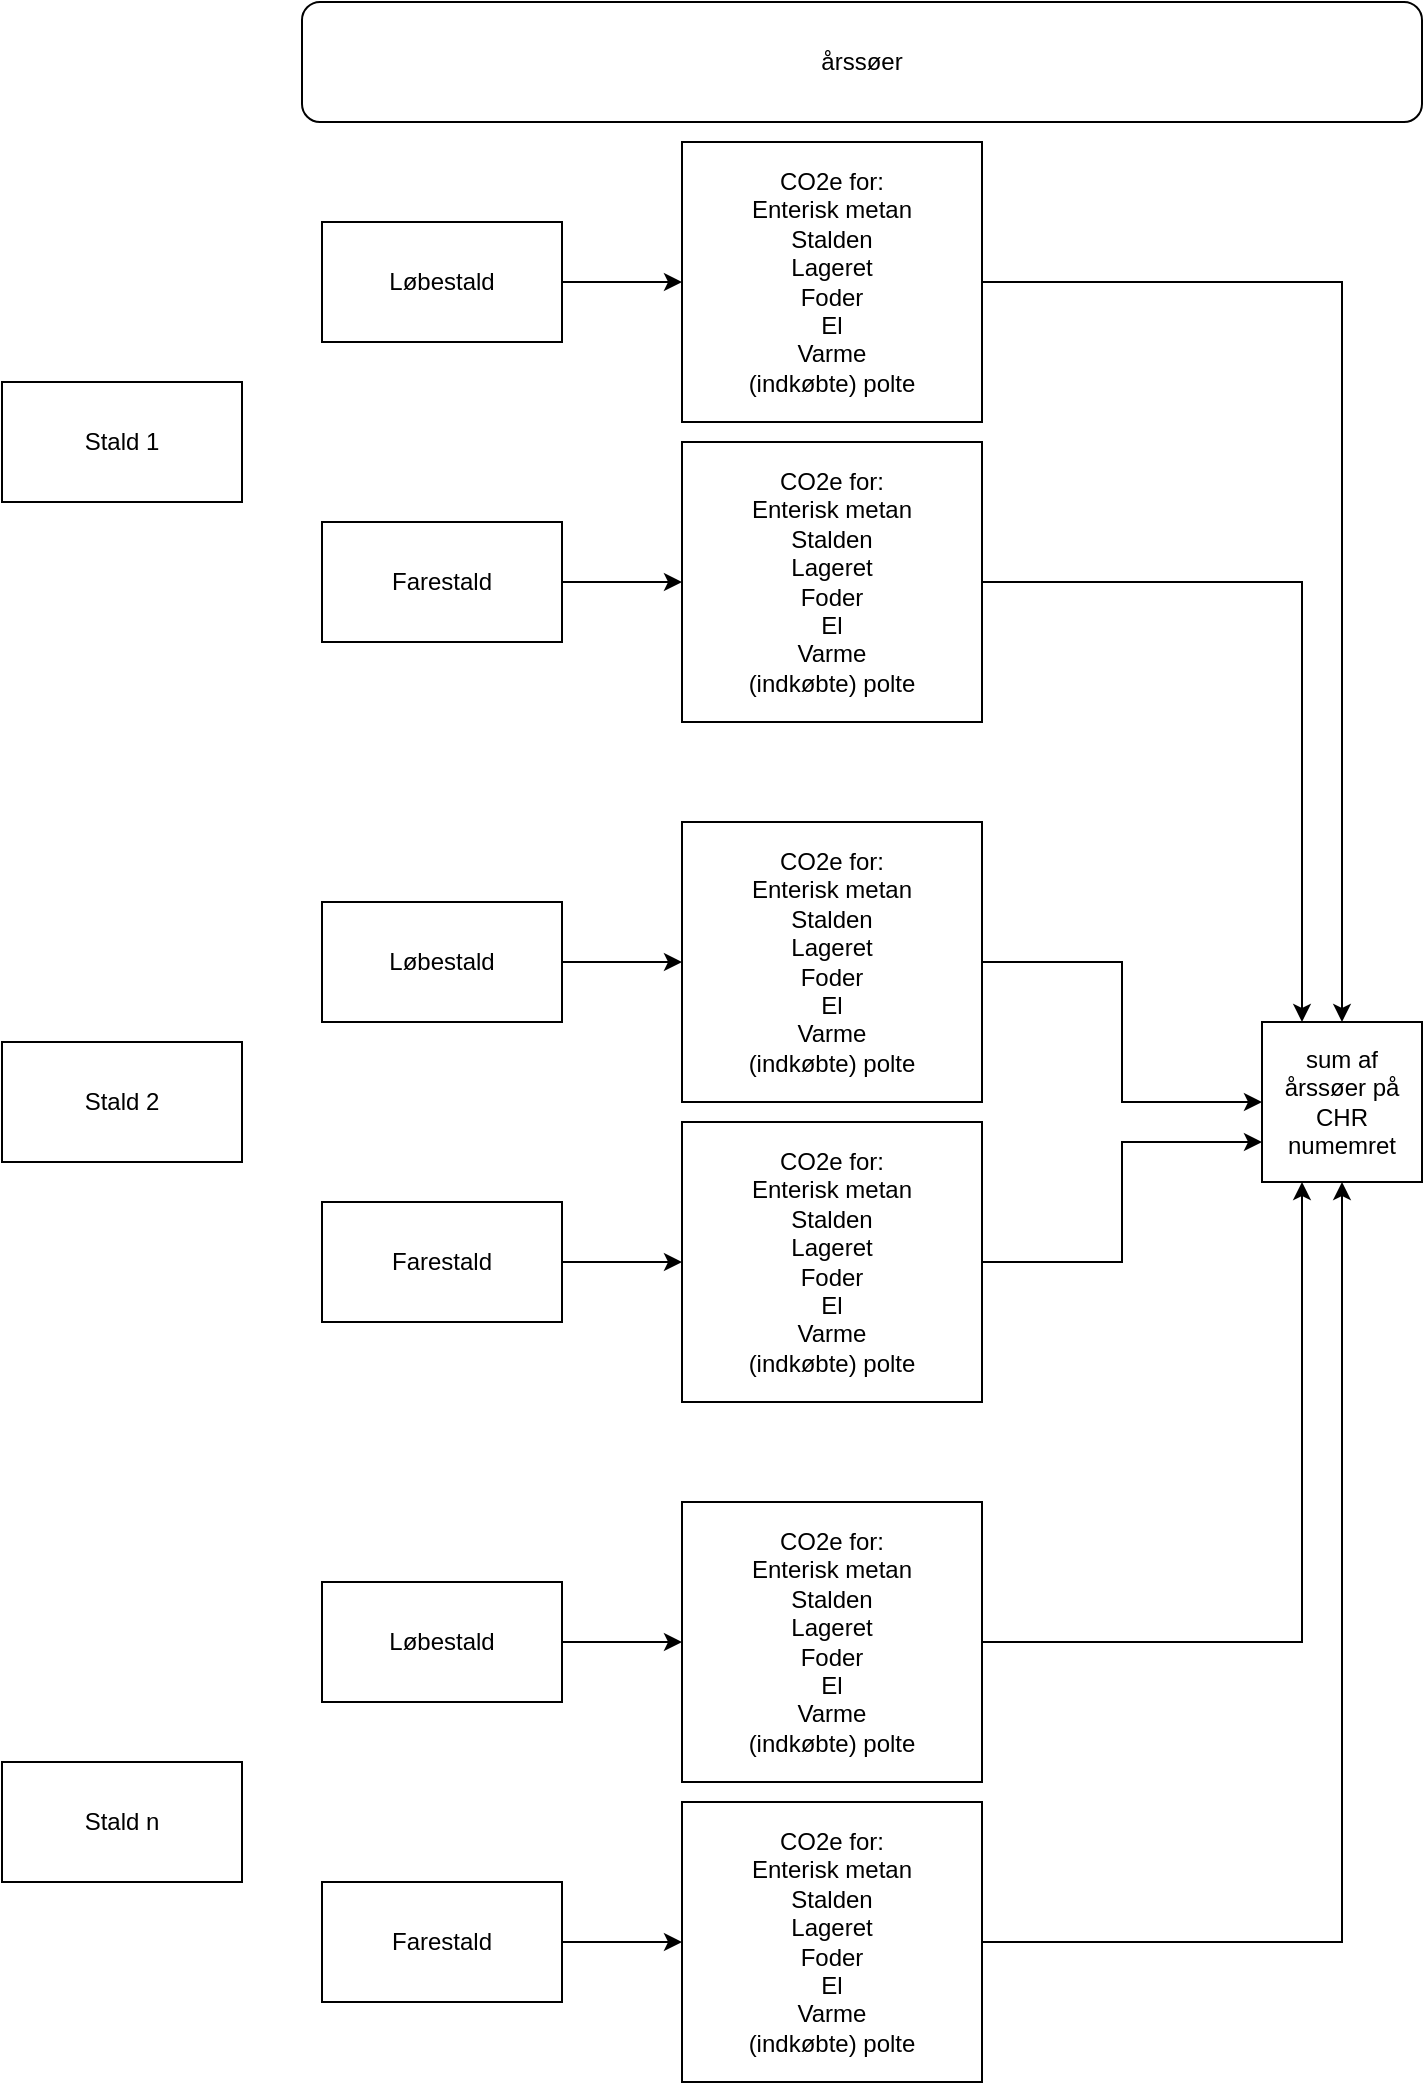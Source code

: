 <mxfile version="20.3.5" type="github">
  <diagram id="C5RBs43oDa-KdzZeNtuy" name="Page-1">
    <mxGraphModel dx="2186" dy="1222" grid="1" gridSize="10" guides="1" tooltips="1" connect="1" arrows="1" fold="1" page="1" pageScale="1" pageWidth="827" pageHeight="1169" math="0" shadow="0">
      <root>
        <mxCell id="WIyWlLk6GJQsqaUBKTNV-0" />
        <mxCell id="WIyWlLk6GJQsqaUBKTNV-1" parent="WIyWlLk6GJQsqaUBKTNV-0" />
        <mxCell id="vS6JaXDpFEPLMcrLEANU-6" style="edgeStyle=orthogonalEdgeStyle;rounded=0;orthogonalLoop=1;jettySize=auto;html=1;" edge="1" parent="WIyWlLk6GJQsqaUBKTNV-1" source="vS6JaXDpFEPLMcrLEANU-3" target="vS6JaXDpFEPLMcrLEANU-9">
          <mxGeometry relative="1" as="geometry" />
        </mxCell>
        <mxCell id="vS6JaXDpFEPLMcrLEANU-3" value="Løbestald" style="rounded=0;whiteSpace=wrap;html=1;fillColor=default;" vertex="1" parent="WIyWlLk6GJQsqaUBKTNV-1">
          <mxGeometry x="210" y="120" width="120" height="60" as="geometry" />
        </mxCell>
        <mxCell id="vS6JaXDpFEPLMcrLEANU-7" style="edgeStyle=orthogonalEdgeStyle;rounded=0;orthogonalLoop=1;jettySize=auto;html=1;" edge="1" parent="WIyWlLk6GJQsqaUBKTNV-1" source="vS6JaXDpFEPLMcrLEANU-4" target="vS6JaXDpFEPLMcrLEANU-5">
          <mxGeometry relative="1" as="geometry" />
        </mxCell>
        <mxCell id="vS6JaXDpFEPLMcrLEANU-4" value="Farestald" style="rounded=0;whiteSpace=wrap;html=1;fillColor=default;" vertex="1" parent="WIyWlLk6GJQsqaUBKTNV-1">
          <mxGeometry x="210" y="270" width="120" height="60" as="geometry" />
        </mxCell>
        <mxCell id="vS6JaXDpFEPLMcrLEANU-29" style="edgeStyle=orthogonalEdgeStyle;rounded=0;orthogonalLoop=1;jettySize=auto;html=1;entryX=0.25;entryY=0;entryDx=0;entryDy=0;" edge="1" parent="WIyWlLk6GJQsqaUBKTNV-1" source="vS6JaXDpFEPLMcrLEANU-5" target="vS6JaXDpFEPLMcrLEANU-27">
          <mxGeometry relative="1" as="geometry" />
        </mxCell>
        <mxCell id="vS6JaXDpFEPLMcrLEANU-5" value="CO2e for:&lt;br&gt;Enterisk metan&lt;br&gt;Stalden&lt;br&gt;Lageret&lt;br&gt;Foder&lt;br&gt;El&lt;br&gt;Varme&lt;br&gt;(indkøbte) polte" style="rounded=0;whiteSpace=wrap;html=1;fillColor=default;" vertex="1" parent="WIyWlLk6GJQsqaUBKTNV-1">
          <mxGeometry x="390" y="230" width="150" height="140" as="geometry" />
        </mxCell>
        <mxCell id="vS6JaXDpFEPLMcrLEANU-28" style="edgeStyle=orthogonalEdgeStyle;rounded=0;orthogonalLoop=1;jettySize=auto;html=1;entryX=0.5;entryY=0;entryDx=0;entryDy=0;" edge="1" parent="WIyWlLk6GJQsqaUBKTNV-1" source="vS6JaXDpFEPLMcrLEANU-9" target="vS6JaXDpFEPLMcrLEANU-27">
          <mxGeometry relative="1" as="geometry" />
        </mxCell>
        <mxCell id="vS6JaXDpFEPLMcrLEANU-9" value="CO2e for:&lt;br&gt;Enterisk metan&lt;br&gt;Stalden&lt;br&gt;Lageret&lt;br&gt;Foder&lt;br&gt;El&lt;br&gt;Varme&lt;br&gt;(indkøbte) polte" style="rounded=0;whiteSpace=wrap;html=1;fillColor=default;" vertex="1" parent="WIyWlLk6GJQsqaUBKTNV-1">
          <mxGeometry x="390" y="80" width="150" height="140" as="geometry" />
        </mxCell>
        <mxCell id="vS6JaXDpFEPLMcrLEANU-11" style="edgeStyle=orthogonalEdgeStyle;rounded=0;orthogonalLoop=1;jettySize=auto;html=1;" edge="1" parent="WIyWlLk6GJQsqaUBKTNV-1" source="vS6JaXDpFEPLMcrLEANU-12" target="vS6JaXDpFEPLMcrLEANU-16">
          <mxGeometry relative="1" as="geometry" />
        </mxCell>
        <mxCell id="vS6JaXDpFEPLMcrLEANU-12" value="Løbestald" style="rounded=0;whiteSpace=wrap;html=1;fillColor=default;" vertex="1" parent="WIyWlLk6GJQsqaUBKTNV-1">
          <mxGeometry x="210" y="460" width="120" height="60" as="geometry" />
        </mxCell>
        <mxCell id="vS6JaXDpFEPLMcrLEANU-13" style="edgeStyle=orthogonalEdgeStyle;rounded=0;orthogonalLoop=1;jettySize=auto;html=1;" edge="1" parent="WIyWlLk6GJQsqaUBKTNV-1" source="vS6JaXDpFEPLMcrLEANU-14" target="vS6JaXDpFEPLMcrLEANU-15">
          <mxGeometry relative="1" as="geometry" />
        </mxCell>
        <mxCell id="vS6JaXDpFEPLMcrLEANU-14" value="Farestald" style="rounded=0;whiteSpace=wrap;html=1;fillColor=default;" vertex="1" parent="WIyWlLk6GJQsqaUBKTNV-1">
          <mxGeometry x="210" y="610" width="120" height="60" as="geometry" />
        </mxCell>
        <mxCell id="vS6JaXDpFEPLMcrLEANU-31" style="edgeStyle=orthogonalEdgeStyle;rounded=0;orthogonalLoop=1;jettySize=auto;html=1;exitX=1;exitY=0.5;exitDx=0;exitDy=0;entryX=0;entryY=0.75;entryDx=0;entryDy=0;" edge="1" parent="WIyWlLk6GJQsqaUBKTNV-1" source="vS6JaXDpFEPLMcrLEANU-15" target="vS6JaXDpFEPLMcrLEANU-27">
          <mxGeometry relative="1" as="geometry" />
        </mxCell>
        <mxCell id="vS6JaXDpFEPLMcrLEANU-15" value="CO2e for:&lt;br&gt;Enterisk metan&lt;br&gt;Stalden&lt;br&gt;Lageret&lt;br&gt;Foder&lt;br&gt;El&lt;br&gt;Varme&lt;br&gt;(indkøbte) polte" style="rounded=0;whiteSpace=wrap;html=1;fillColor=default;" vertex="1" parent="WIyWlLk6GJQsqaUBKTNV-1">
          <mxGeometry x="390" y="570" width="150" height="140" as="geometry" />
        </mxCell>
        <mxCell id="vS6JaXDpFEPLMcrLEANU-30" style="edgeStyle=orthogonalEdgeStyle;rounded=0;orthogonalLoop=1;jettySize=auto;html=1;entryX=0;entryY=0.5;entryDx=0;entryDy=0;" edge="1" parent="WIyWlLk6GJQsqaUBKTNV-1" source="vS6JaXDpFEPLMcrLEANU-16" target="vS6JaXDpFEPLMcrLEANU-27">
          <mxGeometry relative="1" as="geometry" />
        </mxCell>
        <mxCell id="vS6JaXDpFEPLMcrLEANU-16" value="CO2e for:&lt;br&gt;Enterisk metan&lt;br&gt;Stalden&lt;br&gt;Lageret&lt;br&gt;Foder&lt;br&gt;El&lt;br&gt;Varme&lt;br&gt;(indkøbte) polte" style="rounded=0;whiteSpace=wrap;html=1;fillColor=default;" vertex="1" parent="WIyWlLk6GJQsqaUBKTNV-1">
          <mxGeometry x="390" y="420" width="150" height="140" as="geometry" />
        </mxCell>
        <mxCell id="vS6JaXDpFEPLMcrLEANU-17" style="edgeStyle=orthogonalEdgeStyle;rounded=0;orthogonalLoop=1;jettySize=auto;html=1;" edge="1" parent="WIyWlLk6GJQsqaUBKTNV-1" source="vS6JaXDpFEPLMcrLEANU-18" target="vS6JaXDpFEPLMcrLEANU-22">
          <mxGeometry relative="1" as="geometry" />
        </mxCell>
        <mxCell id="vS6JaXDpFEPLMcrLEANU-18" value="Løbestald" style="rounded=0;whiteSpace=wrap;html=1;fillColor=default;" vertex="1" parent="WIyWlLk6GJQsqaUBKTNV-1">
          <mxGeometry x="210" y="800" width="120" height="60" as="geometry" />
        </mxCell>
        <mxCell id="vS6JaXDpFEPLMcrLEANU-19" style="edgeStyle=orthogonalEdgeStyle;rounded=0;orthogonalLoop=1;jettySize=auto;html=1;" edge="1" parent="WIyWlLk6GJQsqaUBKTNV-1" source="vS6JaXDpFEPLMcrLEANU-20" target="vS6JaXDpFEPLMcrLEANU-21">
          <mxGeometry relative="1" as="geometry" />
        </mxCell>
        <mxCell id="vS6JaXDpFEPLMcrLEANU-20" value="Farestald" style="rounded=0;whiteSpace=wrap;html=1;fillColor=default;" vertex="1" parent="WIyWlLk6GJQsqaUBKTNV-1">
          <mxGeometry x="210" y="950" width="120" height="60" as="geometry" />
        </mxCell>
        <mxCell id="vS6JaXDpFEPLMcrLEANU-33" style="edgeStyle=orthogonalEdgeStyle;rounded=0;orthogonalLoop=1;jettySize=auto;html=1;entryX=0.5;entryY=1;entryDx=0;entryDy=0;" edge="1" parent="WIyWlLk6GJQsqaUBKTNV-1" source="vS6JaXDpFEPLMcrLEANU-21" target="vS6JaXDpFEPLMcrLEANU-27">
          <mxGeometry relative="1" as="geometry" />
        </mxCell>
        <mxCell id="vS6JaXDpFEPLMcrLEANU-21" value="CO2e for:&lt;br&gt;Enterisk metan&lt;br&gt;Stalden&lt;br&gt;Lageret&lt;br&gt;Foder&lt;br&gt;El&lt;br&gt;Varme&lt;br&gt;(indkøbte) polte" style="rounded=0;whiteSpace=wrap;html=1;fillColor=default;" vertex="1" parent="WIyWlLk6GJQsqaUBKTNV-1">
          <mxGeometry x="390" y="910" width="150" height="140" as="geometry" />
        </mxCell>
        <mxCell id="vS6JaXDpFEPLMcrLEANU-32" style="edgeStyle=orthogonalEdgeStyle;rounded=0;orthogonalLoop=1;jettySize=auto;html=1;entryX=0.25;entryY=1;entryDx=0;entryDy=0;" edge="1" parent="WIyWlLk6GJQsqaUBKTNV-1" source="vS6JaXDpFEPLMcrLEANU-22" target="vS6JaXDpFEPLMcrLEANU-27">
          <mxGeometry relative="1" as="geometry" />
        </mxCell>
        <mxCell id="vS6JaXDpFEPLMcrLEANU-22" value="CO2e for:&lt;br&gt;Enterisk metan&lt;br&gt;Stalden&lt;br&gt;Lageret&lt;br&gt;Foder&lt;br&gt;El&lt;br&gt;Varme&lt;br&gt;(indkøbte) polte" style="rounded=0;whiteSpace=wrap;html=1;fillColor=default;" vertex="1" parent="WIyWlLk6GJQsqaUBKTNV-1">
          <mxGeometry x="390" y="760" width="150" height="140" as="geometry" />
        </mxCell>
        <mxCell id="vS6JaXDpFEPLMcrLEANU-24" value="Stald 2" style="rounded=0;whiteSpace=wrap;html=1;fillColor=none;" vertex="1" parent="WIyWlLk6GJQsqaUBKTNV-1">
          <mxGeometry x="50" y="530" width="120" height="60" as="geometry" />
        </mxCell>
        <mxCell id="vS6JaXDpFEPLMcrLEANU-25" value="Stald 1" style="rounded=0;whiteSpace=wrap;html=1;fillColor=none;" vertex="1" parent="WIyWlLk6GJQsqaUBKTNV-1">
          <mxGeometry x="50" y="200" width="120" height="60" as="geometry" />
        </mxCell>
        <mxCell id="vS6JaXDpFEPLMcrLEANU-26" value="Stald n" style="rounded=0;whiteSpace=wrap;html=1;fillColor=none;" vertex="1" parent="WIyWlLk6GJQsqaUBKTNV-1">
          <mxGeometry x="50" y="890" width="120" height="60" as="geometry" />
        </mxCell>
        <mxCell id="vS6JaXDpFEPLMcrLEANU-27" value="sum af årssøer på CHR numemret" style="whiteSpace=wrap;html=1;aspect=fixed;fillColor=none;" vertex="1" parent="WIyWlLk6GJQsqaUBKTNV-1">
          <mxGeometry x="680" y="520" width="80" height="80" as="geometry" />
        </mxCell>
        <mxCell id="vS6JaXDpFEPLMcrLEANU-34" value="årssøer" style="rounded=1;whiteSpace=wrap;html=1;fillColor=none;" vertex="1" parent="WIyWlLk6GJQsqaUBKTNV-1">
          <mxGeometry x="200" y="10" width="560" height="60" as="geometry" />
        </mxCell>
      </root>
    </mxGraphModel>
  </diagram>
</mxfile>
